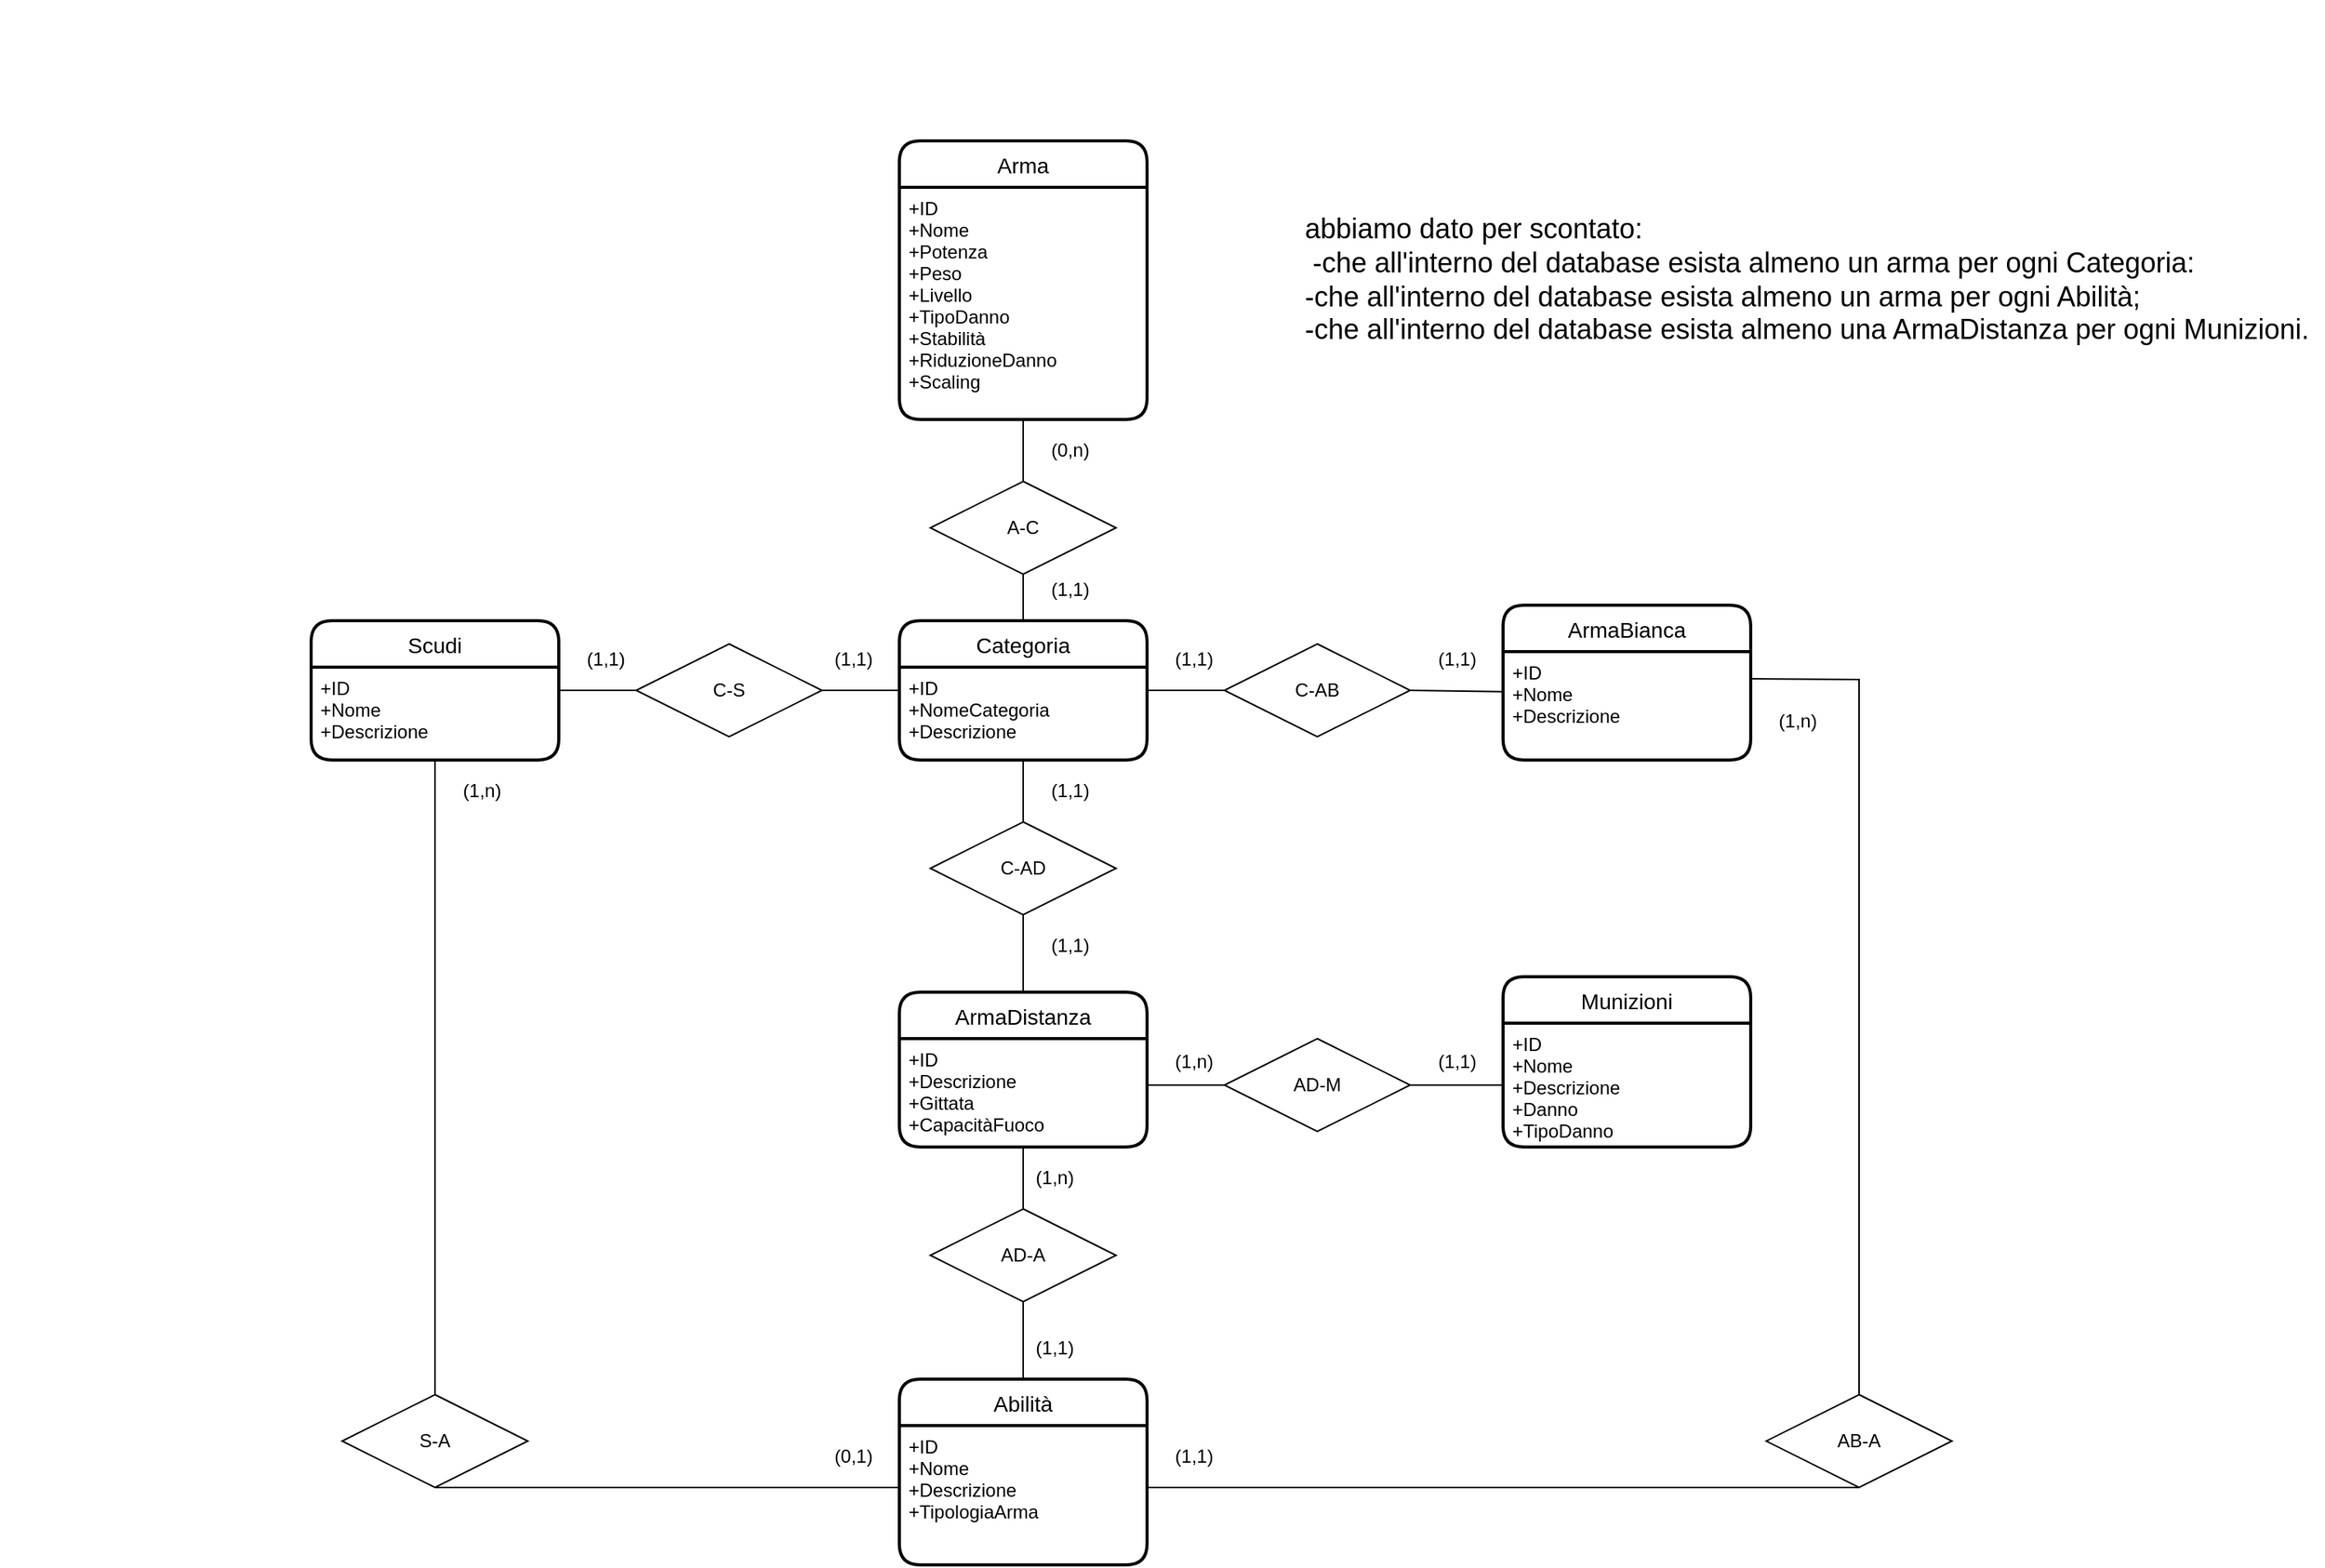 <mxfile version="18.0.2" type="device"><diagram id="EQvG8mlP2eUn95TNWJiT" name="MODELLO E-R"><mxGraphModel dx="2076" dy="1162" grid="1" gridSize="10" guides="1" tooltips="1" connect="1" arrows="1" fold="1" page="1" pageScale="1" pageWidth="827" pageHeight="1169" math="0" shadow="0"><root><mxCell id="0"/><mxCell id="1" parent="0"/><mxCell id="NHpZ9BYfWgJl3N_abVY--23" value="" style="ellipse;whiteSpace=wrap;html=1;aspect=fixed;" parent="1" vertex="1"><mxGeometry as="geometry"/></mxCell><mxCell id="7HAgBm9UHysPsicmShAS-18" value="Arma" style="swimlane;childLayout=stackLayout;horizontal=1;startSize=30;horizontalStack=0;rounded=1;fontSize=14;fontStyle=0;strokeWidth=2;resizeParent=0;resizeLast=1;shadow=0;dashed=0;align=center;" vertex="1" parent="1"><mxGeometry x="580" y="90" width="160" height="180" as="geometry"/></mxCell><mxCell id="7HAgBm9UHysPsicmShAS-19" value="+ID&#10;+Nome &#10;+Potenza&#10;+Peso&#10;+Livello&#10;+TipoDanno&#10;+Stabilità&#10;+RiduzioneDanno&#10;+Scaling" style="align=left;strokeColor=none;fillColor=none;spacingLeft=4;fontSize=12;verticalAlign=top;resizable=0;rotatable=0;part=1;" vertex="1" parent="7HAgBm9UHysPsicmShAS-18"><mxGeometry y="30" width="160" height="150" as="geometry"/></mxCell><mxCell id="7HAgBm9UHysPsicmShAS-23" value="ArmaBianca" style="swimlane;childLayout=stackLayout;horizontal=1;startSize=30;horizontalStack=0;rounded=1;fontSize=14;fontStyle=0;strokeWidth=2;resizeParent=0;resizeLast=1;shadow=0;dashed=0;align=center;" vertex="1" parent="1"><mxGeometry x="970" y="390" width="160" height="100" as="geometry"/></mxCell><mxCell id="7HAgBm9UHysPsicmShAS-24" value="+ID&#10;+Nome&#10;+Descrizione&#10;" style="align=left;strokeColor=none;fillColor=none;spacingLeft=4;fontSize=12;verticalAlign=top;resizable=0;rotatable=0;part=1;" vertex="1" parent="7HAgBm9UHysPsicmShAS-23"><mxGeometry y="30" width="160" height="70" as="geometry"/></mxCell><mxCell id="7HAgBm9UHysPsicmShAS-25" value="ArmaDistanza" style="swimlane;childLayout=stackLayout;horizontal=1;startSize=30;horizontalStack=0;rounded=1;fontSize=14;fontStyle=0;strokeWidth=2;resizeParent=0;resizeLast=1;shadow=0;dashed=0;align=center;" vertex="1" parent="1"><mxGeometry x="580" y="640" width="160" height="100" as="geometry"/></mxCell><mxCell id="7HAgBm9UHysPsicmShAS-26" value="+ID&#10;+Descrizione&#10;+Gittata&#10;+CapacitàFuoco&#10;" style="align=left;strokeColor=none;fillColor=none;spacingLeft=4;fontSize=12;verticalAlign=top;resizable=0;rotatable=0;part=1;" vertex="1" parent="7HAgBm9UHysPsicmShAS-25"><mxGeometry y="30" width="160" height="70" as="geometry"/></mxCell><mxCell id="7HAgBm9UHysPsicmShAS-27" value="Scudi" style="swimlane;childLayout=stackLayout;horizontal=1;startSize=30;horizontalStack=0;rounded=1;fontSize=14;fontStyle=0;strokeWidth=2;resizeParent=0;resizeLast=1;shadow=0;dashed=0;align=center;" vertex="1" parent="1"><mxGeometry x="200" y="400" width="160" height="90" as="geometry"/></mxCell><mxCell id="7HAgBm9UHysPsicmShAS-28" value="+ID&#10;+Nome&#10;+Descrizione&#10;" style="align=left;strokeColor=none;fillColor=none;spacingLeft=4;fontSize=12;verticalAlign=top;resizable=0;rotatable=0;part=1;fontStyle=0" vertex="1" parent="7HAgBm9UHysPsicmShAS-27"><mxGeometry y="30" width="160" height="60" as="geometry"/></mxCell><mxCell id="7HAgBm9UHysPsicmShAS-29" value="Munizioni" style="swimlane;childLayout=stackLayout;horizontal=1;startSize=30;horizontalStack=0;rounded=1;fontSize=14;fontStyle=0;strokeWidth=2;resizeParent=0;resizeLast=1;shadow=0;dashed=0;align=center;" vertex="1" parent="1"><mxGeometry x="970" y="630" width="160" height="110" as="geometry"/></mxCell><mxCell id="7HAgBm9UHysPsicmShAS-30" value="+ID&#10;+Nome&#10;+Descrizione&#10;+Danno&#10;+TipoDanno" style="align=left;strokeColor=none;fillColor=none;spacingLeft=4;fontSize=12;verticalAlign=top;resizable=0;rotatable=0;part=1;" vertex="1" parent="7HAgBm9UHysPsicmShAS-29"><mxGeometry y="30" width="160" height="80" as="geometry"/></mxCell><mxCell id="7HAgBm9UHysPsicmShAS-31" value="Categoria" style="swimlane;childLayout=stackLayout;horizontal=1;startSize=30;horizontalStack=0;rounded=1;fontSize=14;fontStyle=0;strokeWidth=2;resizeParent=0;resizeLast=1;shadow=0;dashed=0;align=center;" vertex="1" parent="1"><mxGeometry x="580" y="400" width="160" height="90" as="geometry"/></mxCell><mxCell id="7HAgBm9UHysPsicmShAS-32" value="+ID&#10;+NomeCategoria&#10;+Descrizione" style="align=left;strokeColor=none;fillColor=none;spacingLeft=4;fontSize=12;verticalAlign=top;resizable=0;rotatable=0;part=1;" vertex="1" parent="7HAgBm9UHysPsicmShAS-31"><mxGeometry y="30" width="160" height="60" as="geometry"/></mxCell><mxCell id="7HAgBm9UHysPsicmShAS-34" value="Abilità" style="swimlane;childLayout=stackLayout;horizontal=1;startSize=30;horizontalStack=0;rounded=1;fontSize=14;fontStyle=0;strokeWidth=2;resizeParent=0;resizeLast=1;shadow=0;dashed=0;align=center;" vertex="1" parent="1"><mxGeometry x="580" y="890" width="160" height="120" as="geometry"/></mxCell><mxCell id="7HAgBm9UHysPsicmShAS-35" value="+ID&#10;+Nome&#10;+Descrizione&#10;+TipologiaArma&#10;" style="align=left;strokeColor=none;fillColor=none;spacingLeft=4;fontSize=12;verticalAlign=top;resizable=0;rotatable=0;part=1;" vertex="1" parent="7HAgBm9UHysPsicmShAS-34"><mxGeometry y="30" width="160" height="90" as="geometry"/></mxCell><mxCell id="7HAgBm9UHysPsicmShAS-37" value="A-C" style="shape=rhombus;perimeter=rhombusPerimeter;whiteSpace=wrap;html=1;align=center;" vertex="1" parent="1"><mxGeometry x="600" y="310" width="120" height="60" as="geometry"/></mxCell><mxCell id="7HAgBm9UHysPsicmShAS-39" value="" style="endArrow=none;html=1;rounded=0;entryX=0.5;entryY=0;entryDx=0;entryDy=0;exitX=0.5;exitY=1;exitDx=0;exitDy=0;" edge="1" parent="1" source="7HAgBm9UHysPsicmShAS-37" target="7HAgBm9UHysPsicmShAS-31"><mxGeometry relative="1" as="geometry"><mxPoint x="640" y="350" as="sourcePoint"/><mxPoint x="800" y="350" as="targetPoint"/></mxGeometry></mxCell><mxCell id="7HAgBm9UHysPsicmShAS-40" value="" style="endArrow=none;html=1;rounded=0;exitX=0.5;exitY=0;exitDx=0;exitDy=0;entryX=0.5;entryY=1;entryDx=0;entryDy=0;" edge="1" parent="1" source="7HAgBm9UHysPsicmShAS-37" target="7HAgBm9UHysPsicmShAS-19"><mxGeometry relative="1" as="geometry"><mxPoint x="640" y="550" as="sourcePoint"/><mxPoint x="800" y="550" as="targetPoint"/></mxGeometry></mxCell><mxCell id="7HAgBm9UHysPsicmShAS-43" value="(1,1)" style="text;html=1;align=center;verticalAlign=middle;resizable=0;points=[];autosize=1;strokeColor=none;fillColor=none;" vertex="1" parent="1"><mxGeometry x="670" y="370" width="40" height="20" as="geometry"/></mxCell><mxCell id="7HAgBm9UHysPsicmShAS-44" value="(0,n)" style="text;html=1;align=center;verticalAlign=middle;resizable=0;points=[];autosize=1;strokeColor=none;fillColor=none;" vertex="1" parent="1"><mxGeometry x="670" y="280" width="40" height="20" as="geometry"/></mxCell><mxCell id="7HAgBm9UHysPsicmShAS-47" value="C-S" style="shape=rhombus;perimeter=rhombusPerimeter;whiteSpace=wrap;html=1;align=center;" vertex="1" parent="1"><mxGeometry x="410" y="415" width="120" height="60" as="geometry"/></mxCell><mxCell id="7HAgBm9UHysPsicmShAS-48" value="" style="endArrow=none;html=1;rounded=0;exitX=1;exitY=0.25;exitDx=0;exitDy=0;entryX=0;entryY=0.5;entryDx=0;entryDy=0;" edge="1" parent="1" source="7HAgBm9UHysPsicmShAS-28" target="7HAgBm9UHysPsicmShAS-47"><mxGeometry relative="1" as="geometry"><mxPoint x="540" y="530" as="sourcePoint"/><mxPoint x="700" y="530" as="targetPoint"/></mxGeometry></mxCell><mxCell id="7HAgBm9UHysPsicmShAS-49" value="" style="endArrow=none;html=1;rounded=0;exitX=1;exitY=0.5;exitDx=0;exitDy=0;entryX=0;entryY=0.25;entryDx=0;entryDy=0;" edge="1" parent="1" source="7HAgBm9UHysPsicmShAS-47" target="7HAgBm9UHysPsicmShAS-32"><mxGeometry relative="1" as="geometry"><mxPoint x="540" y="630" as="sourcePoint"/><mxPoint x="700" y="630" as="targetPoint"/></mxGeometry></mxCell><mxCell id="7HAgBm9UHysPsicmShAS-51" value="(1,1)" style="text;html=1;align=center;verticalAlign=middle;resizable=0;points=[];autosize=1;strokeColor=none;fillColor=none;" vertex="1" parent="1"><mxGeometry x="530" y="415" width="40" height="20" as="geometry"/></mxCell><mxCell id="7HAgBm9UHysPsicmShAS-52" value="C-AD" style="shape=rhombus;perimeter=rhombusPerimeter;whiteSpace=wrap;html=1;align=center;" vertex="1" parent="1"><mxGeometry x="600" y="530" width="120" height="60" as="geometry"/></mxCell><mxCell id="7HAgBm9UHysPsicmShAS-54" value="(1,1)" style="text;html=1;align=center;verticalAlign=middle;resizable=0;points=[];autosize=1;strokeColor=none;fillColor=none;" vertex="1" parent="1"><mxGeometry x="670" y="500" width="40" height="20" as="geometry"/></mxCell><mxCell id="7HAgBm9UHysPsicmShAS-55" value="C-AB" style="shape=rhombus;perimeter=rhombusPerimeter;whiteSpace=wrap;html=1;align=center;" vertex="1" parent="1"><mxGeometry x="790" y="415" width="120" height="60" as="geometry"/></mxCell><mxCell id="7HAgBm9UHysPsicmShAS-57" value="(1,1)" style="text;html=1;align=center;verticalAlign=middle;resizable=0;points=[];autosize=1;strokeColor=none;fillColor=none;" vertex="1" parent="1"><mxGeometry x="750" y="415" width="40" height="20" as="geometry"/></mxCell><mxCell id="7HAgBm9UHysPsicmShAS-58" value="" style="endArrow=none;html=1;rounded=0;entryX=0;entryY=0.5;entryDx=0;entryDy=0;exitX=1;exitY=0.25;exitDx=0;exitDy=0;" edge="1" parent="1" source="7HAgBm9UHysPsicmShAS-32" target="7HAgBm9UHysPsicmShAS-55"><mxGeometry relative="1" as="geometry"><mxPoint x="540" y="530" as="sourcePoint"/><mxPoint x="700" y="530" as="targetPoint"/></mxGeometry></mxCell><mxCell id="7HAgBm9UHysPsicmShAS-59" value="" style="endArrow=none;html=1;rounded=0;entryX=1;entryY=0.5;entryDx=0;entryDy=0;exitX=0.005;exitY=0.369;exitDx=0;exitDy=0;exitPerimeter=0;" edge="1" parent="1" source="7HAgBm9UHysPsicmShAS-24" target="7HAgBm9UHysPsicmShAS-55"><mxGeometry relative="1" as="geometry"><mxPoint x="540" y="530" as="sourcePoint"/><mxPoint x="700" y="530" as="targetPoint"/></mxGeometry></mxCell><mxCell id="7HAgBm9UHysPsicmShAS-60" value="" style="endArrow=none;html=1;rounded=0;entryX=0.5;entryY=1;entryDx=0;entryDy=0;exitX=0.5;exitY=0;exitDx=0;exitDy=0;" edge="1" parent="1" source="7HAgBm9UHysPsicmShAS-52" target="7HAgBm9UHysPsicmShAS-32"><mxGeometry relative="1" as="geometry"><mxPoint x="540" y="530" as="sourcePoint"/><mxPoint x="700" y="530" as="targetPoint"/></mxGeometry></mxCell><mxCell id="7HAgBm9UHysPsicmShAS-61" value="" style="endArrow=none;html=1;rounded=0;entryX=0.5;entryY=1;entryDx=0;entryDy=0;exitX=0.5;exitY=0;exitDx=0;exitDy=0;" edge="1" parent="1" source="7HAgBm9UHysPsicmShAS-25" target="7HAgBm9UHysPsicmShAS-52"><mxGeometry relative="1" as="geometry"><mxPoint x="540" y="530" as="sourcePoint"/><mxPoint x="700" y="530" as="targetPoint"/></mxGeometry></mxCell><mxCell id="7HAgBm9UHysPsicmShAS-62" value="(1,1)" style="text;html=1;align=center;verticalAlign=middle;resizable=0;points=[];autosize=1;strokeColor=none;fillColor=none;" vertex="1" parent="1"><mxGeometry x="920" y="415" width="40" height="20" as="geometry"/></mxCell><mxCell id="7HAgBm9UHysPsicmShAS-63" value="(1,1)" style="text;html=1;align=center;verticalAlign=middle;resizable=0;points=[];autosize=1;strokeColor=none;fillColor=none;" vertex="1" parent="1"><mxGeometry x="670" y="600" width="40" height="20" as="geometry"/></mxCell><mxCell id="7HAgBm9UHysPsicmShAS-64" value="(1,1)" style="text;html=1;align=center;verticalAlign=middle;resizable=0;points=[];autosize=1;strokeColor=none;fillColor=none;" vertex="1" parent="1"><mxGeometry x="370" y="415" width="40" height="20" as="geometry"/></mxCell><mxCell id="7HAgBm9UHysPsicmShAS-66" value="AD-A" style="shape=rhombus;perimeter=rhombusPerimeter;whiteSpace=wrap;html=1;align=center;" vertex="1" parent="1"><mxGeometry x="600" y="780" width="120" height="60" as="geometry"/></mxCell><mxCell id="7HAgBm9UHysPsicmShAS-67" value="" style="endArrow=none;html=1;rounded=0;entryX=0.5;entryY=1;entryDx=0;entryDy=0;exitX=0.5;exitY=0;exitDx=0;exitDy=0;" edge="1" parent="1" source="7HAgBm9UHysPsicmShAS-66" target="7HAgBm9UHysPsicmShAS-26"><mxGeometry relative="1" as="geometry"><mxPoint x="560" y="740" as="sourcePoint"/><mxPoint x="720" y="740" as="targetPoint"/></mxGeometry></mxCell><mxCell id="7HAgBm9UHysPsicmShAS-68" value="" style="endArrow=none;html=1;rounded=0;entryX=0.5;entryY=1;entryDx=0;entryDy=0;exitX=0.5;exitY=0;exitDx=0;exitDy=0;" edge="1" parent="1" source="7HAgBm9UHysPsicmShAS-34" target="7HAgBm9UHysPsicmShAS-66"><mxGeometry relative="1" as="geometry"><mxPoint x="560" y="740" as="sourcePoint"/><mxPoint x="720" y="740" as="targetPoint"/></mxGeometry></mxCell><mxCell id="7HAgBm9UHysPsicmShAS-69" value="(1,n)" style="text;html=1;align=center;verticalAlign=middle;resizable=0;points=[];autosize=1;strokeColor=none;fillColor=none;" vertex="1" parent="1"><mxGeometry x="660" y="750" width="40" height="20" as="geometry"/></mxCell><mxCell id="7HAgBm9UHysPsicmShAS-70" value="(1,1)" style="text;html=1;align=center;verticalAlign=middle;resizable=0;points=[];autosize=1;strokeColor=none;fillColor=none;" vertex="1" parent="1"><mxGeometry x="660" y="860" width="40" height="20" as="geometry"/></mxCell><mxCell id="7HAgBm9UHysPsicmShAS-71" value="S-A" style="shape=rhombus;perimeter=rhombusPerimeter;whiteSpace=wrap;html=1;align=center;" vertex="1" parent="1"><mxGeometry x="220" y="900" width="120" height="60" as="geometry"/></mxCell><mxCell id="7HAgBm9UHysPsicmShAS-72" value="(1,n)" style="text;html=1;align=center;verticalAlign=middle;resizable=0;points=[];autosize=1;strokeColor=none;fillColor=none;" vertex="1" parent="1"><mxGeometry x="290" y="500" width="40" height="20" as="geometry"/></mxCell><mxCell id="7HAgBm9UHysPsicmShAS-73" value="(0,1)" style="text;html=1;align=center;verticalAlign=middle;resizable=0;points=[];autosize=1;strokeColor=none;fillColor=none;" vertex="1" parent="1"><mxGeometry x="530" y="930" width="40" height="20" as="geometry"/></mxCell><mxCell id="7HAgBm9UHysPsicmShAS-74" value="AB-A" style="shape=rhombus;perimeter=rhombusPerimeter;whiteSpace=wrap;html=1;align=center;" vertex="1" parent="1"><mxGeometry x="1140" y="900" width="120" height="60" as="geometry"/></mxCell><mxCell id="7HAgBm9UHysPsicmShAS-75" value="(1,n)" style="text;html=1;align=center;verticalAlign=middle;resizable=0;points=[];autosize=1;strokeColor=none;fillColor=none;" vertex="1" parent="1"><mxGeometry x="1140" y="455" width="40" height="20" as="geometry"/></mxCell><mxCell id="7HAgBm9UHysPsicmShAS-76" value="(1,1)" style="text;html=1;align=center;verticalAlign=middle;resizable=0;points=[];autosize=1;strokeColor=none;fillColor=none;" vertex="1" parent="1"><mxGeometry x="750" y="930" width="40" height="20" as="geometry"/></mxCell><mxCell id="7HAgBm9UHysPsicmShAS-77" value="" style="endArrow=none;html=1;rounded=0;exitX=0.5;exitY=1;exitDx=0;exitDy=0;" edge="1" parent="1" source="7HAgBm9UHysPsicmShAS-71"><mxGeometry relative="1" as="geometry"><mxPoint x="390" y="715" as="sourcePoint"/><mxPoint x="580" y="960" as="targetPoint"/></mxGeometry></mxCell><mxCell id="7HAgBm9UHysPsicmShAS-78" value="" style="endArrow=none;html=1;rounded=0;exitX=0.5;exitY=1;exitDx=0;exitDy=0;entryX=0.5;entryY=0;entryDx=0;entryDy=0;" edge="1" parent="1" source="7HAgBm9UHysPsicmShAS-28" target="7HAgBm9UHysPsicmShAS-71"><mxGeometry relative="1" as="geometry"><mxPoint x="560" y="740" as="sourcePoint"/><mxPoint x="720" y="740" as="targetPoint"/></mxGeometry></mxCell><mxCell id="7HAgBm9UHysPsicmShAS-79" value="" style="endArrow=none;html=1;rounded=0;exitX=0.5;exitY=0;exitDx=0;exitDy=0;entryX=1;entryY=0.25;entryDx=0;entryDy=0;" edge="1" parent="1" source="7HAgBm9UHysPsicmShAS-74" target="7HAgBm9UHysPsicmShAS-24"><mxGeometry relative="1" as="geometry"><mxPoint x="560" y="740" as="sourcePoint"/><mxPoint x="720" y="740" as="targetPoint"/><Array as="points"><mxPoint x="1200" y="438"/></Array></mxGeometry></mxCell><mxCell id="7HAgBm9UHysPsicmShAS-80" value="" style="endArrow=none;html=1;rounded=0;entryX=0.5;entryY=1;entryDx=0;entryDy=0;" edge="1" parent="1" target="7HAgBm9UHysPsicmShAS-74"><mxGeometry relative="1" as="geometry"><mxPoint x="740" y="960" as="sourcePoint"/><mxPoint x="720" y="740" as="targetPoint"/></mxGeometry></mxCell><mxCell id="7HAgBm9UHysPsicmShAS-81" value="AD-M" style="shape=rhombus;perimeter=rhombusPerimeter;whiteSpace=wrap;html=1;align=center;" vertex="1" parent="1"><mxGeometry x="790" y="670" width="120" height="60" as="geometry"/></mxCell><mxCell id="7HAgBm9UHysPsicmShAS-83" value="" style="endArrow=none;html=1;rounded=0;entryX=1;entryY=0.5;entryDx=0;entryDy=0;" edge="1" parent="1" source="7HAgBm9UHysPsicmShAS-30" target="7HAgBm9UHysPsicmShAS-81"><mxGeometry relative="1" as="geometry"><mxPoint x="930" y="730" as="sourcePoint"/><mxPoint x="890" y="730" as="targetPoint"/></mxGeometry></mxCell><mxCell id="7HAgBm9UHysPsicmShAS-84" value="" style="endArrow=none;html=1;rounded=0;entryX=0;entryY=0.5;entryDx=0;entryDy=0;" edge="1" parent="1" target="7HAgBm9UHysPsicmShAS-81"><mxGeometry relative="1" as="geometry"><mxPoint x="740" y="700" as="sourcePoint"/><mxPoint x="890" y="730" as="targetPoint"/></mxGeometry></mxCell><mxCell id="7HAgBm9UHysPsicmShAS-85" value="(1,n)" style="text;html=1;align=center;verticalAlign=middle;resizable=0;points=[];autosize=1;strokeColor=none;fillColor=none;" vertex="1" parent="1"><mxGeometry x="750" y="675" width="40" height="20" as="geometry"/></mxCell><mxCell id="7HAgBm9UHysPsicmShAS-88" value="(1,1)" style="text;html=1;align=center;verticalAlign=middle;resizable=0;points=[];autosize=1;strokeColor=none;fillColor=none;" vertex="1" parent="1"><mxGeometry x="920" y="675" width="40" height="20" as="geometry"/></mxCell><mxCell id="7HAgBm9UHysPsicmShAS-89" value="abbiamo dato per scontato:&lt;br style=&quot;font-size: 18px;&quot;&gt;&amp;nbsp;-che all'interno del database esista almeno un arma per ogni Categoria:&lt;br style=&quot;font-size: 18px;&quot;&gt;-che all'interno del database esista almeno un arma per ogni Abilità;&lt;br style=&quot;font-size: 18px;&quot;&gt;-che all'interno del database esista almeno una ArmaDistanza per ogni Munizioni." style="text;html=1;align=left;verticalAlign=middle;resizable=0;points=[];autosize=1;strokeColor=none;fillColor=none;fontSize=18;" vertex="1" parent="1"><mxGeometry x="840" y="135" width="660" height="90" as="geometry"/></mxCell></root></mxGraphModel></diagram></mxfile>